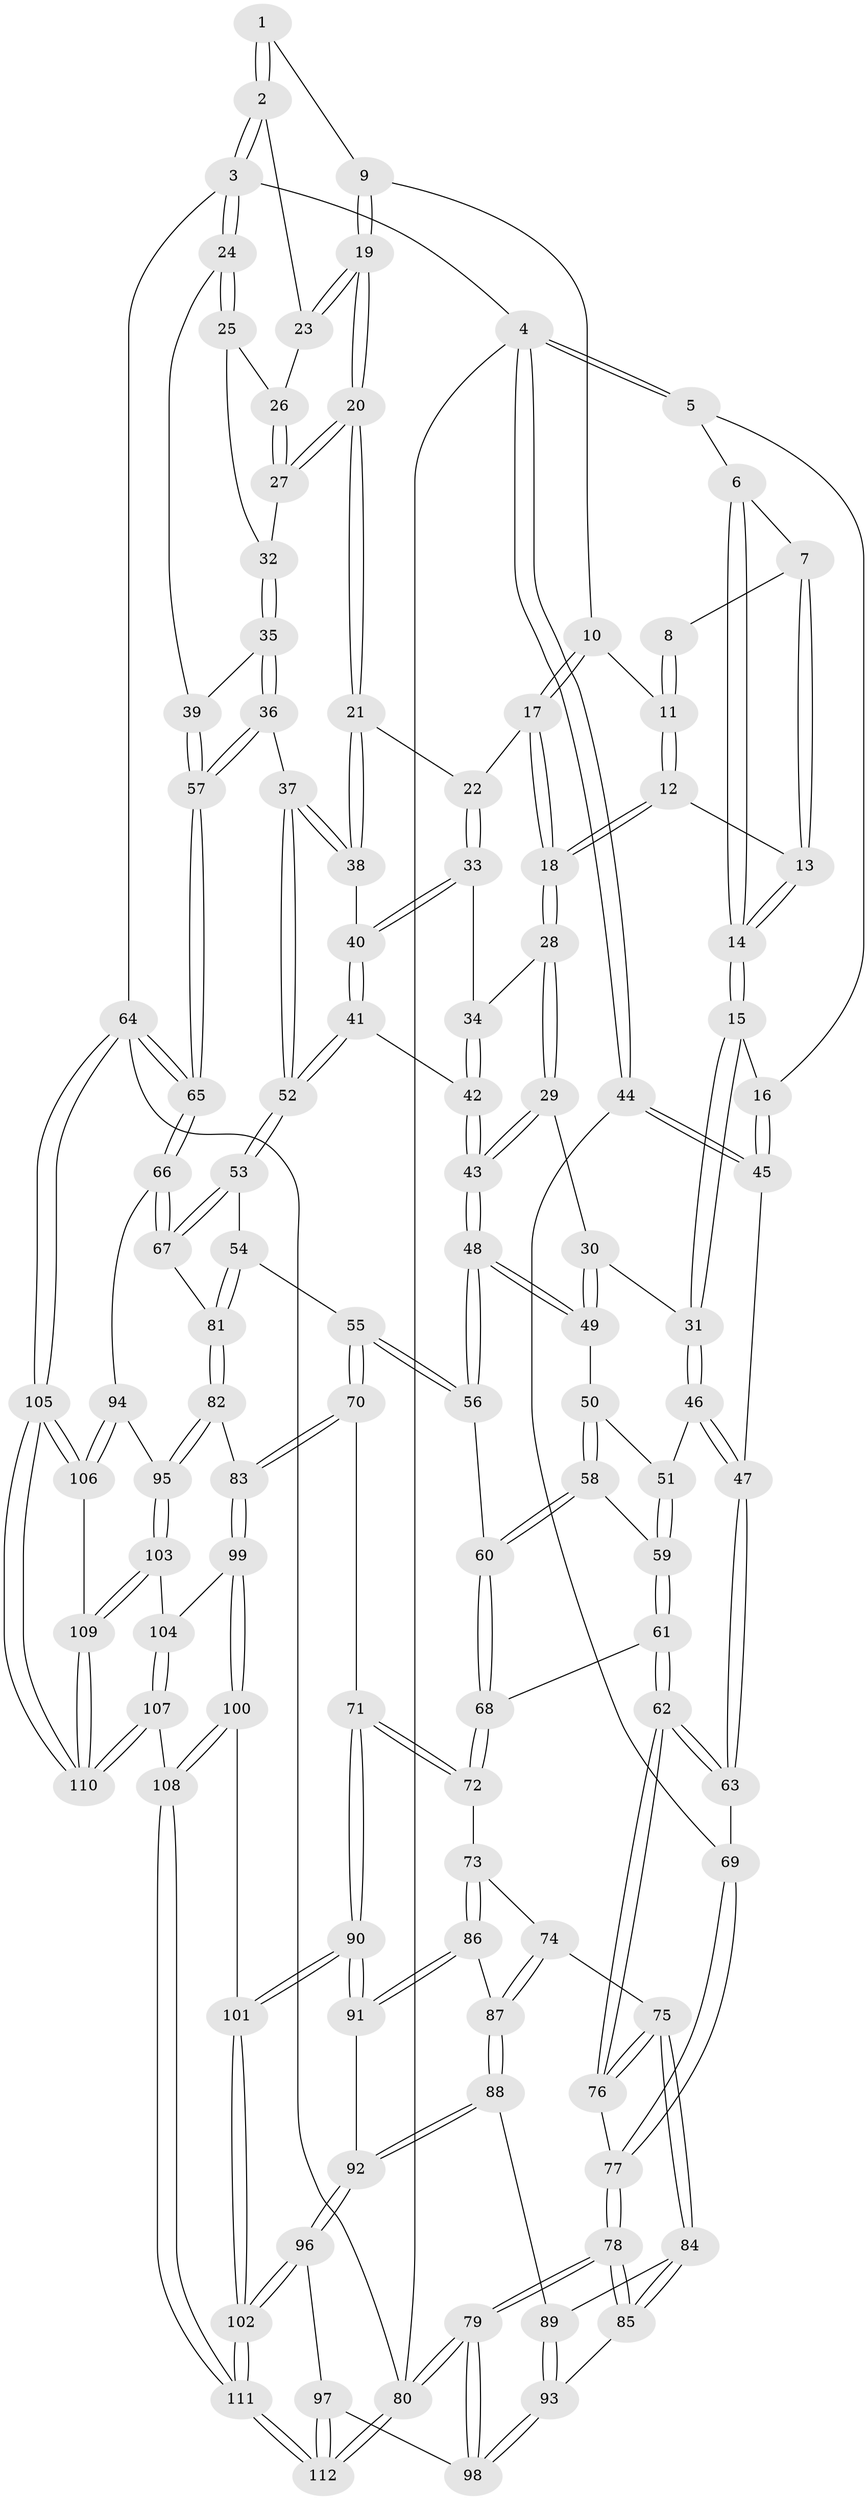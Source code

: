 // Generated by graph-tools (version 1.1) at 2025/51/03/09/25 03:51:02]
// undirected, 112 vertices, 277 edges
graph export_dot {
graph [start="1"]
  node [color=gray90,style=filled];
  1 [pos="+0.6843406484004283+0"];
  2 [pos="+1+0"];
  3 [pos="+1+0"];
  4 [pos="+0+0"];
  5 [pos="+0.20131922916286446+0"];
  6 [pos="+0.3153718787182959+0"];
  7 [pos="+0.35047500095795026+0"];
  8 [pos="+0.4468258125072502+0"];
  9 [pos="+0.6515562633604842+0.07887692235277388"];
  10 [pos="+0.6269615596966988+0.07874226391922039"];
  11 [pos="+0.5161248223911513+0.0014270148828427552"];
  12 [pos="+0.47159173057277204+0.13760697806357292"];
  13 [pos="+0.4003692534232227+0.12691707296545895"];
  14 [pos="+0.2291793604916952+0.1993846940415774"];
  15 [pos="+0.2201149700984077+0.2127839498754089"];
  16 [pos="+0.07983259371079562+0.1868859817175089"];
  17 [pos="+0.5586416045300467+0.16280432820724627"];
  18 [pos="+0.5017979971551013+0.18189542802549935"];
  19 [pos="+0.6957368612083897+0.10048117178968012"];
  20 [pos="+0.7173990217513214+0.1872590582873318"];
  21 [pos="+0.7151198551730071+0.1935943323857496"];
  22 [pos="+0.6532429047081674+0.21139346958140698"];
  23 [pos="+0.8912159681510305+0"];
  24 [pos="+1+0"];
  25 [pos="+0.8830501693643372+0.1893720840145397"];
  26 [pos="+0.8587637670102142+0.11374188025863702"];
  27 [pos="+0.7327182795168213+0.18414138246320239"];
  28 [pos="+0.4984120845242429+0.2160514819587836"];
  29 [pos="+0.46709385948533627+0.2555955267148796"];
  30 [pos="+0.28461853733875464+0.26352096245904366"];
  31 [pos="+0.2263210715845615+0.22447705370643625"];
  32 [pos="+0.8826360704493442+0.21124917085633504"];
  33 [pos="+0.6139569897763961+0.2549053533049553"];
  34 [pos="+0.5344070339645568+0.23945575215171047"];
  35 [pos="+0.8923844605499873+0.2372617147793694"];
  36 [pos="+0.8903429821492076+0.3603967242170164"];
  37 [pos="+0.8573153593728192+0.36049930010727943"];
  38 [pos="+0.7433947395855701+0.2841023120387416"];
  39 [pos="+1+0"];
  40 [pos="+0.6236746683630074+0.3608830628111341"];
  41 [pos="+0.6131331357886898+0.3774765933492994"];
  42 [pos="+0.5959387798292051+0.3796902524585438"];
  43 [pos="+0.4907245730112273+0.4189511058018717"];
  44 [pos="+0+0.2044176056649016"];
  45 [pos="+0+0.2068733721602159"];
  46 [pos="+0.1792500602504067+0.41357313819393754"];
  47 [pos="+0.14755676988133404+0.4552907741414509"];
  48 [pos="+0.4853810503256243+0.4252215979770182"];
  49 [pos="+0.36244487222713767+0.3933804029243499"];
  50 [pos="+0.32626448212295456+0.4369948289768112"];
  51 [pos="+0.23501196358515644+0.43004073910925505"];
  52 [pos="+0.7085171391149923+0.4742101609985788"];
  53 [pos="+0.7053055666290591+0.5150643944303243"];
  54 [pos="+0.5393143958278626+0.5760458393157487"];
  55 [pos="+0.5308878127912273+0.5735714642351505"];
  56 [pos="+0.4874906909778938+0.5199555426495266"];
  57 [pos="+1+0.4966526059927324"];
  58 [pos="+0.3257258295389663+0.4395602951436183"];
  59 [pos="+0.28665490431051277+0.5118323283364125"];
  60 [pos="+0.3890089390186469+0.5574571228177504"];
  61 [pos="+0.28538159206839386+0.515759755817816"];
  62 [pos="+0.14296390563791603+0.5496945600877922"];
  63 [pos="+0.1433249796370441+0.49787297822485377"];
  64 [pos="+1+1"];
  65 [pos="+1+0.6520463403932608"];
  66 [pos="+0.9306589896359846+0.6944285280144844"];
  67 [pos="+0.8023943995717704+0.653692099667184"];
  68 [pos="+0.3544459732908295+0.5813283663865831"];
  69 [pos="+0+0.36153578726047153"];
  70 [pos="+0.4432003294533992+0.7257203089735543"];
  71 [pos="+0.3699196629919843+0.7163074750932252"];
  72 [pos="+0.33127369450001964+0.644472902598662"];
  73 [pos="+0.24047707409765876+0.6380135612641219"];
  74 [pos="+0.1584871540833997+0.6053788460134745"];
  75 [pos="+0.13359748423353698+0.5878694113027784"];
  76 [pos="+0.13630466908710157+0.5658197415626344"];
  77 [pos="+0+0.36163719793901056"];
  78 [pos="+0+0.7090738965111874"];
  79 [pos="+0+0.7678307501740671"];
  80 [pos="+0+1"];
  81 [pos="+0.6438991876719596+0.7139519380535072"];
  82 [pos="+0.6047153931928672+0.7865283272941522"];
  83 [pos="+0.47057314987979076+0.7564016324515852"];
  84 [pos="+0.07680627155772288+0.6362679852413483"];
  85 [pos="+0+0.6760344581883603"];
  86 [pos="+0.2407799348447612+0.7312803407892152"];
  87 [pos="+0.1932600330891997+0.7273015700757086"];
  88 [pos="+0.17382966842731826+0.7726080485645449"];
  89 [pos="+0.15505108170956683+0.7700291211095447"];
  90 [pos="+0.31532343195501567+0.7843607034394859"];
  91 [pos="+0.26807259421303775+0.7672999223562746"];
  92 [pos="+0.1878393942743322+0.7857828957860316"];
  93 [pos="+0.09328554383353806+0.8111923000906957"];
  94 [pos="+0.8414684977639437+0.8191726454684375"];
  95 [pos="+0.6226019299522383+0.8540492088616097"];
  96 [pos="+0.19543890599047484+0.8756933840887783"];
  97 [pos="+0.10889741032383465+0.9002315528974862"];
  98 [pos="+0.09132840271923567+0.8700611805024191"];
  99 [pos="+0.44215049768630155+0.8745529926550047"];
  100 [pos="+0.3648058673542974+0.9010895770997858"];
  101 [pos="+0.30966144049964484+0.8769786384105573"];
  102 [pos="+0.2744524637162261+0.8970120258301693"];
  103 [pos="+0.6200415237191572+0.8679448202495275"];
  104 [pos="+0.47950160741347364+0.8983527730511338"];
  105 [pos="+0.9568700850743246+1"];
  106 [pos="+0.8082411073943664+0.970898073281153"];
  107 [pos="+0.5140463480766239+1"];
  108 [pos="+0.46465201583105403+1"];
  109 [pos="+0.6301126166311195+0.9102800362156439"];
  110 [pos="+0.5294064055785593+1"];
  111 [pos="+0.1869362455960038+1"];
  112 [pos="+0+1"];
  1 -- 2;
  1 -- 2;
  1 -- 9;
  2 -- 3;
  2 -- 3;
  2 -- 23;
  3 -- 4;
  3 -- 24;
  3 -- 24;
  3 -- 64;
  4 -- 5;
  4 -- 5;
  4 -- 44;
  4 -- 44;
  4 -- 80;
  5 -- 6;
  5 -- 16;
  6 -- 7;
  6 -- 14;
  6 -- 14;
  7 -- 8;
  7 -- 13;
  7 -- 13;
  8 -- 11;
  8 -- 11;
  9 -- 10;
  9 -- 19;
  9 -- 19;
  10 -- 11;
  10 -- 17;
  10 -- 17;
  11 -- 12;
  11 -- 12;
  12 -- 13;
  12 -- 18;
  12 -- 18;
  13 -- 14;
  13 -- 14;
  14 -- 15;
  14 -- 15;
  15 -- 16;
  15 -- 31;
  15 -- 31;
  16 -- 45;
  16 -- 45;
  17 -- 18;
  17 -- 18;
  17 -- 22;
  18 -- 28;
  18 -- 28;
  19 -- 20;
  19 -- 20;
  19 -- 23;
  19 -- 23;
  20 -- 21;
  20 -- 21;
  20 -- 27;
  20 -- 27;
  21 -- 22;
  21 -- 38;
  21 -- 38;
  22 -- 33;
  22 -- 33;
  23 -- 26;
  24 -- 25;
  24 -- 25;
  24 -- 39;
  25 -- 26;
  25 -- 32;
  26 -- 27;
  26 -- 27;
  27 -- 32;
  28 -- 29;
  28 -- 29;
  28 -- 34;
  29 -- 30;
  29 -- 43;
  29 -- 43;
  30 -- 31;
  30 -- 49;
  30 -- 49;
  31 -- 46;
  31 -- 46;
  32 -- 35;
  32 -- 35;
  33 -- 34;
  33 -- 40;
  33 -- 40;
  34 -- 42;
  34 -- 42;
  35 -- 36;
  35 -- 36;
  35 -- 39;
  36 -- 37;
  36 -- 57;
  36 -- 57;
  37 -- 38;
  37 -- 38;
  37 -- 52;
  37 -- 52;
  38 -- 40;
  39 -- 57;
  39 -- 57;
  40 -- 41;
  40 -- 41;
  41 -- 42;
  41 -- 52;
  41 -- 52;
  42 -- 43;
  42 -- 43;
  43 -- 48;
  43 -- 48;
  44 -- 45;
  44 -- 45;
  44 -- 69;
  45 -- 47;
  46 -- 47;
  46 -- 47;
  46 -- 51;
  47 -- 63;
  47 -- 63;
  48 -- 49;
  48 -- 49;
  48 -- 56;
  48 -- 56;
  49 -- 50;
  50 -- 51;
  50 -- 58;
  50 -- 58;
  51 -- 59;
  51 -- 59;
  52 -- 53;
  52 -- 53;
  53 -- 54;
  53 -- 67;
  53 -- 67;
  54 -- 55;
  54 -- 81;
  54 -- 81;
  55 -- 56;
  55 -- 56;
  55 -- 70;
  55 -- 70;
  56 -- 60;
  57 -- 65;
  57 -- 65;
  58 -- 59;
  58 -- 60;
  58 -- 60;
  59 -- 61;
  59 -- 61;
  60 -- 68;
  60 -- 68;
  61 -- 62;
  61 -- 62;
  61 -- 68;
  62 -- 63;
  62 -- 63;
  62 -- 76;
  62 -- 76;
  63 -- 69;
  64 -- 65;
  64 -- 65;
  64 -- 105;
  64 -- 105;
  64 -- 80;
  65 -- 66;
  65 -- 66;
  66 -- 67;
  66 -- 67;
  66 -- 94;
  67 -- 81;
  68 -- 72;
  68 -- 72;
  69 -- 77;
  69 -- 77;
  70 -- 71;
  70 -- 83;
  70 -- 83;
  71 -- 72;
  71 -- 72;
  71 -- 90;
  71 -- 90;
  72 -- 73;
  73 -- 74;
  73 -- 86;
  73 -- 86;
  74 -- 75;
  74 -- 87;
  74 -- 87;
  75 -- 76;
  75 -- 76;
  75 -- 84;
  75 -- 84;
  76 -- 77;
  77 -- 78;
  77 -- 78;
  78 -- 79;
  78 -- 79;
  78 -- 85;
  78 -- 85;
  79 -- 80;
  79 -- 80;
  79 -- 98;
  79 -- 98;
  80 -- 112;
  80 -- 112;
  81 -- 82;
  81 -- 82;
  82 -- 83;
  82 -- 95;
  82 -- 95;
  83 -- 99;
  83 -- 99;
  84 -- 85;
  84 -- 85;
  84 -- 89;
  85 -- 93;
  86 -- 87;
  86 -- 91;
  86 -- 91;
  87 -- 88;
  87 -- 88;
  88 -- 89;
  88 -- 92;
  88 -- 92;
  89 -- 93;
  89 -- 93;
  90 -- 91;
  90 -- 91;
  90 -- 101;
  90 -- 101;
  91 -- 92;
  92 -- 96;
  92 -- 96;
  93 -- 98;
  93 -- 98;
  94 -- 95;
  94 -- 106;
  94 -- 106;
  95 -- 103;
  95 -- 103;
  96 -- 97;
  96 -- 102;
  96 -- 102;
  97 -- 98;
  97 -- 112;
  97 -- 112;
  99 -- 100;
  99 -- 100;
  99 -- 104;
  100 -- 101;
  100 -- 108;
  100 -- 108;
  101 -- 102;
  101 -- 102;
  102 -- 111;
  102 -- 111;
  103 -- 104;
  103 -- 109;
  103 -- 109;
  104 -- 107;
  104 -- 107;
  105 -- 106;
  105 -- 106;
  105 -- 110;
  105 -- 110;
  106 -- 109;
  107 -- 108;
  107 -- 110;
  107 -- 110;
  108 -- 111;
  108 -- 111;
  109 -- 110;
  109 -- 110;
  111 -- 112;
  111 -- 112;
}
